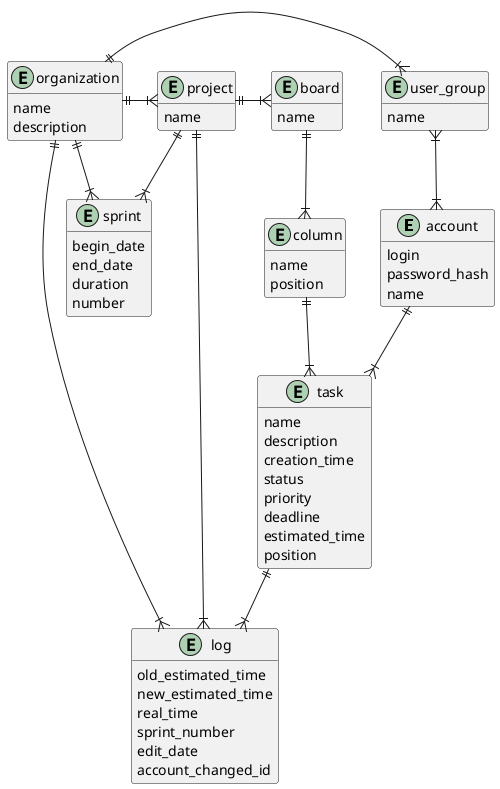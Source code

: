 ﻿@startuml "Диаграмма сущностей TFlick"
'https://plantuml.com/class-diagram

hide methods

''''''''''''''''DEFAULT''''''''''''

entity account {
    login 
    password_hash 
    name 
}   

entity user_group {
    name 
}
user_group }|--|{ account

entity organization {
    name 
    description
}
organization ||-|{ user_group

entity project {
    name 
}
organization ||-|{ project

entity board {
    name 
} 
project ||-|{ board

entity column {
    name
    position
}
board ||-|{ column

''''''''''''''''TASKS''''''''''''

entity task {
    name 
    description
    creation_time
    status 
    priority
    deadline
    estimated_time
    position
}
column ||--|{ task
account ||--|{ task

''''''''''''''''SPRINT'''''''''''''

entity sprint {
    begin_date
    end_date
    duration
    number
}
project ||--|{ sprint
organization ||--|{ sprint

''''''''''''''''LOGGING'''''''''''''

entity log {
    old_estimated_time
    new_estimated_time
    real_time
    sprint_number
    edit_date
    account_changed_id
}
task ||--|{ log 
project ||--|{ log 
organization ||--|{ log 

@enduml